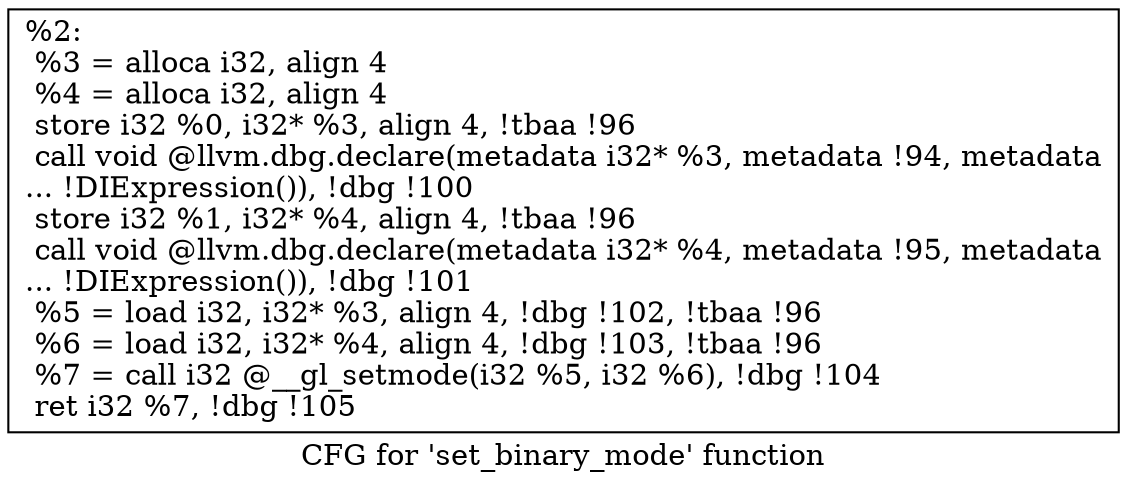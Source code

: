 digraph "CFG for 'set_binary_mode' function" {
	label="CFG for 'set_binary_mode' function";

	Node0x152e3d0 [shape=record,label="{%2:\l  %3 = alloca i32, align 4\l  %4 = alloca i32, align 4\l  store i32 %0, i32* %3, align 4, !tbaa !96\l  call void @llvm.dbg.declare(metadata i32* %3, metadata !94, metadata\l... !DIExpression()), !dbg !100\l  store i32 %1, i32* %4, align 4, !tbaa !96\l  call void @llvm.dbg.declare(metadata i32* %4, metadata !95, metadata\l... !DIExpression()), !dbg !101\l  %5 = load i32, i32* %3, align 4, !dbg !102, !tbaa !96\l  %6 = load i32, i32* %4, align 4, !dbg !103, !tbaa !96\l  %7 = call i32 @__gl_setmode(i32 %5, i32 %6), !dbg !104\l  ret i32 %7, !dbg !105\l}"];
}
